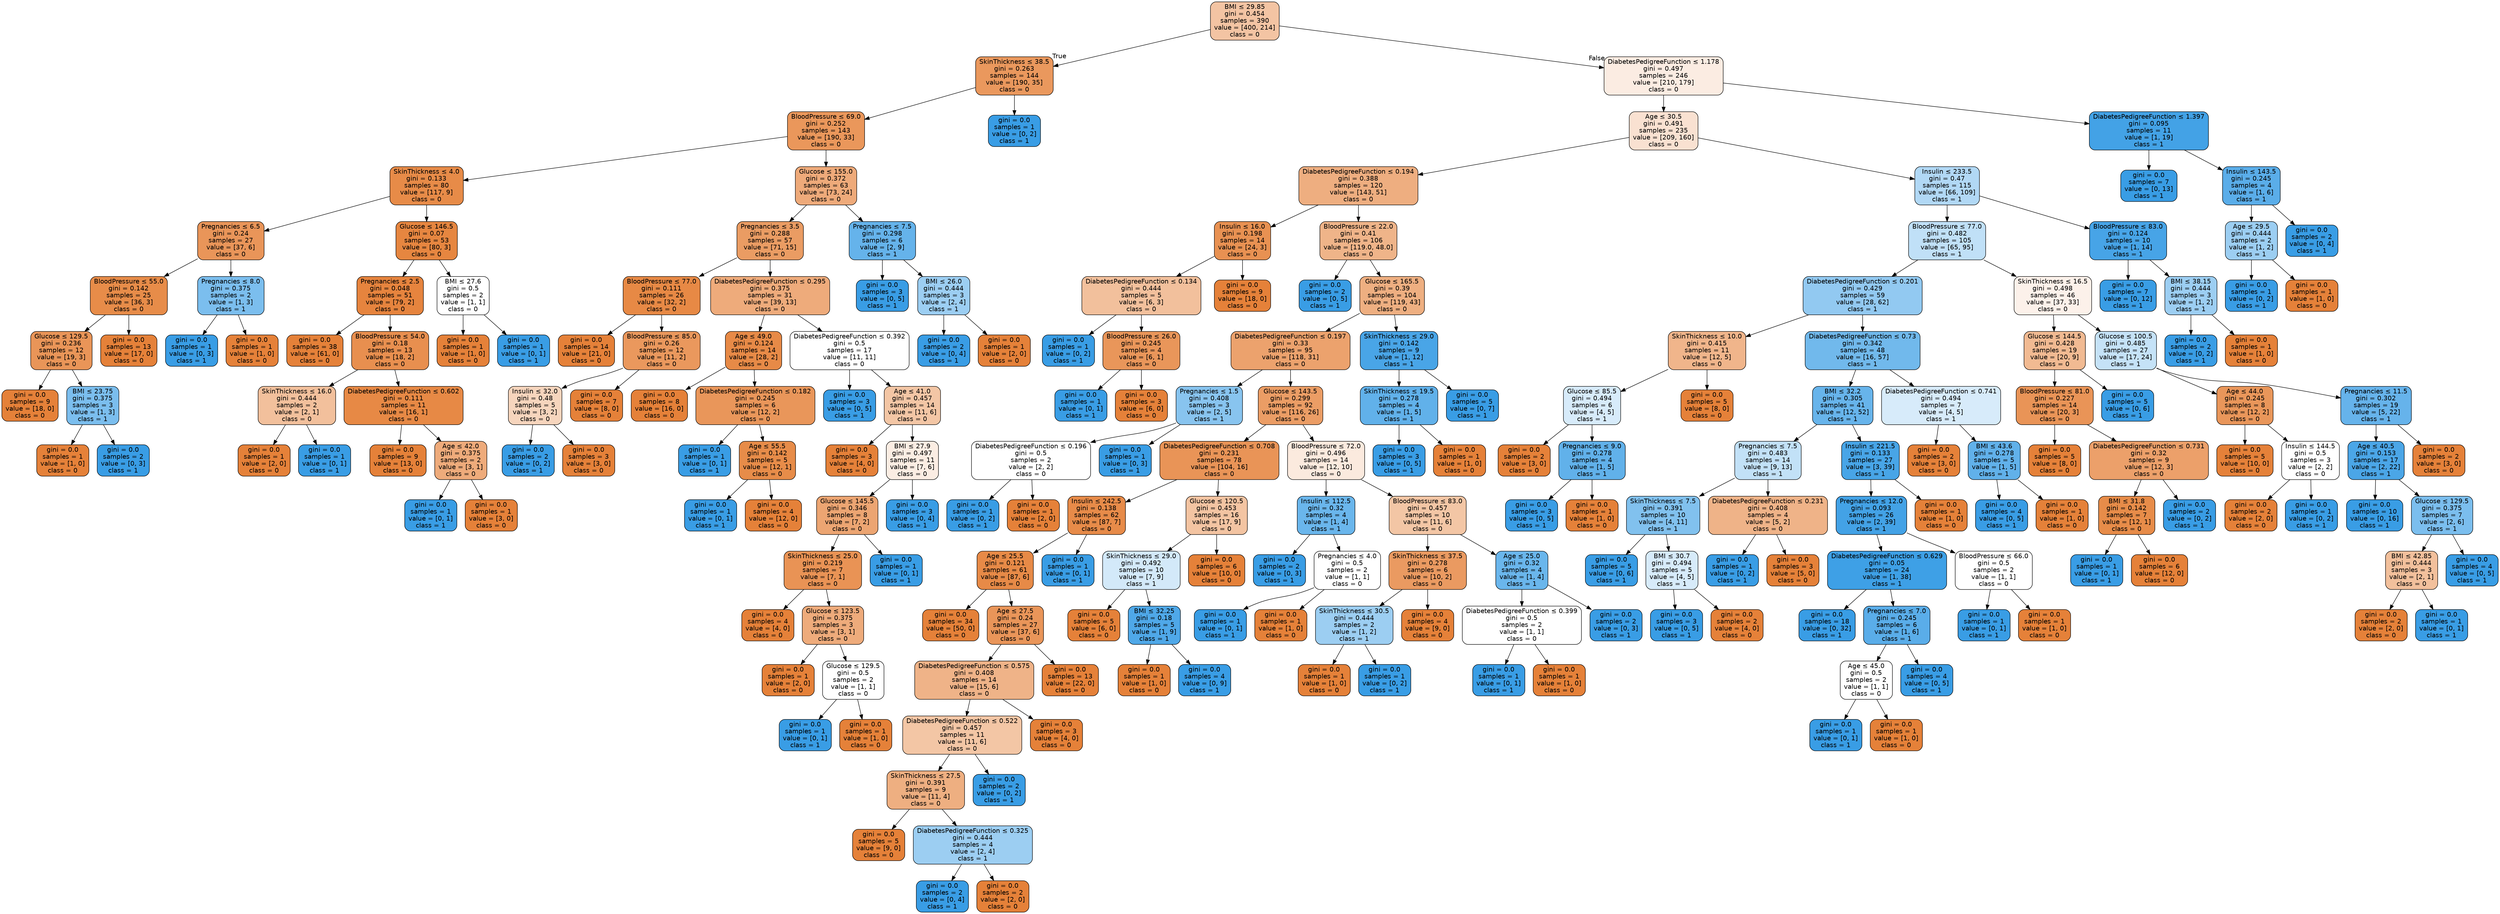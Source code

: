digraph Tree {
node [shape=box, style="filled, rounded", color="black", fontname="helvetica"] ;
edge [fontname="helvetica"] ;
0 [label=<BMI &le; 29.85<br/>gini = 0.454<br/>samples = 390<br/>value = [400, 214]<br/>class = 0>, fillcolor="#f3c4a3"] ;
1 [label=<SkinThickness &le; 38.5<br/>gini = 0.263<br/>samples = 144<br/>value = [190, 35]<br/>class = 0>, fillcolor="#ea985d"] ;
0 -> 1 [labeldistance=2.5, labelangle=45, headlabel="True"] ;
2 [label=<BloodPressure &le; 69.0<br/>gini = 0.252<br/>samples = 143<br/>value = [190, 33]<br/>class = 0>, fillcolor="#ea975b"] ;
1 -> 2 ;
3 [label=<SkinThickness &le; 4.0<br/>gini = 0.133<br/>samples = 80<br/>value = [117, 9]<br/>class = 0>, fillcolor="#e78b48"] ;
2 -> 3 ;
4 [label=<Pregnancies &le; 6.5<br/>gini = 0.24<br/>samples = 27<br/>value = [37, 6]<br/>class = 0>, fillcolor="#e99559"] ;
3 -> 4 ;
5 [label=<BloodPressure &le; 55.0<br/>gini = 0.142<br/>samples = 25<br/>value = [36, 3]<br/>class = 0>, fillcolor="#e78c49"] ;
4 -> 5 ;
6 [label=<Glucose &le; 129.5<br/>gini = 0.236<br/>samples = 12<br/>value = [19, 3]<br/>class = 0>, fillcolor="#e99558"] ;
5 -> 6 ;
7 [label=<gini = 0.0<br/>samples = 9<br/>value = [18, 0]<br/>class = 0>, fillcolor="#e58139"] ;
6 -> 7 ;
8 [label=<BMI &le; 23.75<br/>gini = 0.375<br/>samples = 3<br/>value = [1, 3]<br/>class = 1>, fillcolor="#7bbeee"] ;
6 -> 8 ;
9 [label=<gini = 0.0<br/>samples = 1<br/>value = [1, 0]<br/>class = 0>, fillcolor="#e58139"] ;
8 -> 9 ;
10 [label=<gini = 0.0<br/>samples = 2<br/>value = [0, 3]<br/>class = 1>, fillcolor="#399de5"] ;
8 -> 10 ;
11 [label=<gini = 0.0<br/>samples = 13<br/>value = [17, 0]<br/>class = 0>, fillcolor="#e58139"] ;
5 -> 11 ;
12 [label=<Pregnancies &le; 8.0<br/>gini = 0.375<br/>samples = 2<br/>value = [1, 3]<br/>class = 1>, fillcolor="#7bbeee"] ;
4 -> 12 ;
13 [label=<gini = 0.0<br/>samples = 1<br/>value = [0, 3]<br/>class = 1>, fillcolor="#399de5"] ;
12 -> 13 ;
14 [label=<gini = 0.0<br/>samples = 1<br/>value = [1, 0]<br/>class = 0>, fillcolor="#e58139"] ;
12 -> 14 ;
15 [label=<Glucose &le; 146.5<br/>gini = 0.07<br/>samples = 53<br/>value = [80, 3]<br/>class = 0>, fillcolor="#e68640"] ;
3 -> 15 ;
16 [label=<Pregnancies &le; 2.5<br/>gini = 0.048<br/>samples = 51<br/>value = [79, 2]<br/>class = 0>, fillcolor="#e6843e"] ;
15 -> 16 ;
17 [label=<gini = 0.0<br/>samples = 38<br/>value = [61, 0]<br/>class = 0>, fillcolor="#e58139"] ;
16 -> 17 ;
18 [label=<BloodPressure &le; 54.0<br/>gini = 0.18<br/>samples = 13<br/>value = [18, 2]<br/>class = 0>, fillcolor="#e88f4f"] ;
16 -> 18 ;
19 [label=<SkinThickness &le; 16.0<br/>gini = 0.444<br/>samples = 2<br/>value = [2, 1]<br/>class = 0>, fillcolor="#f2c09c"] ;
18 -> 19 ;
20 [label=<gini = 0.0<br/>samples = 1<br/>value = [2, 0]<br/>class = 0>, fillcolor="#e58139"] ;
19 -> 20 ;
21 [label=<gini = 0.0<br/>samples = 1<br/>value = [0, 1]<br/>class = 1>, fillcolor="#399de5"] ;
19 -> 21 ;
22 [label=<DiabetesPedigreeFunction &le; 0.602<br/>gini = 0.111<br/>samples = 11<br/>value = [16, 1]<br/>class = 0>, fillcolor="#e78945"] ;
18 -> 22 ;
23 [label=<gini = 0.0<br/>samples = 9<br/>value = [13, 0]<br/>class = 0>, fillcolor="#e58139"] ;
22 -> 23 ;
24 [label=<Age &le; 42.0<br/>gini = 0.375<br/>samples = 2<br/>value = [3, 1]<br/>class = 0>, fillcolor="#eeab7b"] ;
22 -> 24 ;
25 [label=<gini = 0.0<br/>samples = 1<br/>value = [0, 1]<br/>class = 1>, fillcolor="#399de5"] ;
24 -> 25 ;
26 [label=<gini = 0.0<br/>samples = 1<br/>value = [3, 0]<br/>class = 0>, fillcolor="#e58139"] ;
24 -> 26 ;
27 [label=<BMI &le; 27.6<br/>gini = 0.5<br/>samples = 2<br/>value = [1, 1]<br/>class = 0>, fillcolor="#ffffff"] ;
15 -> 27 ;
28 [label=<gini = 0.0<br/>samples = 1<br/>value = [1, 0]<br/>class = 0>, fillcolor="#e58139"] ;
27 -> 28 ;
29 [label=<gini = 0.0<br/>samples = 1<br/>value = [0, 1]<br/>class = 1>, fillcolor="#399de5"] ;
27 -> 29 ;
30 [label=<Glucose &le; 155.0<br/>gini = 0.372<br/>samples = 63<br/>value = [73, 24]<br/>class = 0>, fillcolor="#eeaa7a"] ;
2 -> 30 ;
31 [label=<Pregnancies &le; 3.5<br/>gini = 0.288<br/>samples = 57<br/>value = [71, 15]<br/>class = 0>, fillcolor="#ea9c63"] ;
30 -> 31 ;
32 [label=<BloodPressure &le; 77.0<br/>gini = 0.111<br/>samples = 26<br/>value = [32, 2]<br/>class = 0>, fillcolor="#e78945"] ;
31 -> 32 ;
33 [label=<gini = 0.0<br/>samples = 14<br/>value = [21, 0]<br/>class = 0>, fillcolor="#e58139"] ;
32 -> 33 ;
34 [label=<BloodPressure &le; 85.0<br/>gini = 0.26<br/>samples = 12<br/>value = [11, 2]<br/>class = 0>, fillcolor="#ea985d"] ;
32 -> 34 ;
35 [label=<Insulin &le; 32.0<br/>gini = 0.48<br/>samples = 5<br/>value = [3, 2]<br/>class = 0>, fillcolor="#f6d5bd"] ;
34 -> 35 ;
36 [label=<gini = 0.0<br/>samples = 2<br/>value = [0, 2]<br/>class = 1>, fillcolor="#399de5"] ;
35 -> 36 ;
37 [label=<gini = 0.0<br/>samples = 3<br/>value = [3, 0]<br/>class = 0>, fillcolor="#e58139"] ;
35 -> 37 ;
38 [label=<gini = 0.0<br/>samples = 7<br/>value = [8, 0]<br/>class = 0>, fillcolor="#e58139"] ;
34 -> 38 ;
39 [label=<DiabetesPedigreeFunction &le; 0.295<br/>gini = 0.375<br/>samples = 31<br/>value = [39, 13]<br/>class = 0>, fillcolor="#eeab7b"] ;
31 -> 39 ;
40 [label=<Age &le; 49.0<br/>gini = 0.124<br/>samples = 14<br/>value = [28, 2]<br/>class = 0>, fillcolor="#e78a47"] ;
39 -> 40 ;
41 [label=<gini = 0.0<br/>samples = 8<br/>value = [16, 0]<br/>class = 0>, fillcolor="#e58139"] ;
40 -> 41 ;
42 [label=<DiabetesPedigreeFunction &le; 0.182<br/>gini = 0.245<br/>samples = 6<br/>value = [12, 2]<br/>class = 0>, fillcolor="#e9965a"] ;
40 -> 42 ;
43 [label=<gini = 0.0<br/>samples = 1<br/>value = [0, 1]<br/>class = 1>, fillcolor="#399de5"] ;
42 -> 43 ;
44 [label=<Age &le; 55.5<br/>gini = 0.142<br/>samples = 5<br/>value = [12, 1]<br/>class = 0>, fillcolor="#e78c49"] ;
42 -> 44 ;
45 [label=<gini = 0.0<br/>samples = 1<br/>value = [0, 1]<br/>class = 1>, fillcolor="#399de5"] ;
44 -> 45 ;
46 [label=<gini = 0.0<br/>samples = 4<br/>value = [12, 0]<br/>class = 0>, fillcolor="#e58139"] ;
44 -> 46 ;
47 [label=<DiabetesPedigreeFunction &le; 0.392<br/>gini = 0.5<br/>samples = 17<br/>value = [11, 11]<br/>class = 0>, fillcolor="#ffffff"] ;
39 -> 47 ;
48 [label=<gini = 0.0<br/>samples = 3<br/>value = [0, 5]<br/>class = 1>, fillcolor="#399de5"] ;
47 -> 48 ;
49 [label=<Age &le; 41.0<br/>gini = 0.457<br/>samples = 14<br/>value = [11, 6]<br/>class = 0>, fillcolor="#f3c6a5"] ;
47 -> 49 ;
50 [label=<gini = 0.0<br/>samples = 3<br/>value = [4, 0]<br/>class = 0>, fillcolor="#e58139"] ;
49 -> 50 ;
51 [label=<BMI &le; 27.9<br/>gini = 0.497<br/>samples = 11<br/>value = [7, 6]<br/>class = 0>, fillcolor="#fbede3"] ;
49 -> 51 ;
52 [label=<Glucose &le; 145.5<br/>gini = 0.346<br/>samples = 8<br/>value = [7, 2]<br/>class = 0>, fillcolor="#eca572"] ;
51 -> 52 ;
53 [label=<SkinThickness &le; 25.0<br/>gini = 0.219<br/>samples = 7<br/>value = [7, 1]<br/>class = 0>, fillcolor="#e99355"] ;
52 -> 53 ;
54 [label=<gini = 0.0<br/>samples = 4<br/>value = [4, 0]<br/>class = 0>, fillcolor="#e58139"] ;
53 -> 54 ;
55 [label=<Glucose &le; 123.5<br/>gini = 0.375<br/>samples = 3<br/>value = [3, 1]<br/>class = 0>, fillcolor="#eeab7b"] ;
53 -> 55 ;
56 [label=<gini = 0.0<br/>samples = 1<br/>value = [2, 0]<br/>class = 0>, fillcolor="#e58139"] ;
55 -> 56 ;
57 [label=<Glucose &le; 129.5<br/>gini = 0.5<br/>samples = 2<br/>value = [1, 1]<br/>class = 0>, fillcolor="#ffffff"] ;
55 -> 57 ;
58 [label=<gini = 0.0<br/>samples = 1<br/>value = [0, 1]<br/>class = 1>, fillcolor="#399de5"] ;
57 -> 58 ;
59 [label=<gini = 0.0<br/>samples = 1<br/>value = [1, 0]<br/>class = 0>, fillcolor="#e58139"] ;
57 -> 59 ;
60 [label=<gini = 0.0<br/>samples = 1<br/>value = [0, 1]<br/>class = 1>, fillcolor="#399de5"] ;
52 -> 60 ;
61 [label=<gini = 0.0<br/>samples = 3<br/>value = [0, 4]<br/>class = 1>, fillcolor="#399de5"] ;
51 -> 61 ;
62 [label=<Pregnancies &le; 7.5<br/>gini = 0.298<br/>samples = 6<br/>value = [2, 9]<br/>class = 1>, fillcolor="#65b3eb"] ;
30 -> 62 ;
63 [label=<gini = 0.0<br/>samples = 3<br/>value = [0, 5]<br/>class = 1>, fillcolor="#399de5"] ;
62 -> 63 ;
64 [label=<BMI &le; 26.0<br/>gini = 0.444<br/>samples = 3<br/>value = [2, 4]<br/>class = 1>, fillcolor="#9ccef2"] ;
62 -> 64 ;
65 [label=<gini = 0.0<br/>samples = 2<br/>value = [0, 4]<br/>class = 1>, fillcolor="#399de5"] ;
64 -> 65 ;
66 [label=<gini = 0.0<br/>samples = 1<br/>value = [2, 0]<br/>class = 0>, fillcolor="#e58139"] ;
64 -> 66 ;
67 [label=<gini = 0.0<br/>samples = 1<br/>value = [0, 2]<br/>class = 1>, fillcolor="#399de5"] ;
1 -> 67 ;
68 [label=<DiabetesPedigreeFunction &le; 1.178<br/>gini = 0.497<br/>samples = 246<br/>value = [210, 179]<br/>class = 0>, fillcolor="#fbece2"] ;
0 -> 68 [labeldistance=2.5, labelangle=-45, headlabel="False"] ;
69 [label=<Age &le; 30.5<br/>gini = 0.491<br/>samples = 235<br/>value = [209, 160]<br/>class = 0>, fillcolor="#f9e1d1"] ;
68 -> 69 ;
70 [label=<DiabetesPedigreeFunction &le; 0.194<br/>gini = 0.388<br/>samples = 120<br/>value = [143, 51]<br/>class = 0>, fillcolor="#eeae80"] ;
69 -> 70 ;
71 [label=<Insulin &le; 16.0<br/>gini = 0.198<br/>samples = 14<br/>value = [24, 3]<br/>class = 0>, fillcolor="#e89152"] ;
70 -> 71 ;
72 [label=<DiabetesPedigreeFunction &le; 0.134<br/>gini = 0.444<br/>samples = 5<br/>value = [6, 3]<br/>class = 0>, fillcolor="#f2c09c"] ;
71 -> 72 ;
73 [label=<gini = 0.0<br/>samples = 1<br/>value = [0, 2]<br/>class = 1>, fillcolor="#399de5"] ;
72 -> 73 ;
74 [label=<BloodPressure &le; 26.0<br/>gini = 0.245<br/>samples = 4<br/>value = [6, 1]<br/>class = 0>, fillcolor="#e9965a"] ;
72 -> 74 ;
75 [label=<gini = 0.0<br/>samples = 1<br/>value = [0, 1]<br/>class = 1>, fillcolor="#399de5"] ;
74 -> 75 ;
76 [label=<gini = 0.0<br/>samples = 3<br/>value = [6, 0]<br/>class = 0>, fillcolor="#e58139"] ;
74 -> 76 ;
77 [label=<gini = 0.0<br/>samples = 9<br/>value = [18, 0]<br/>class = 0>, fillcolor="#e58139"] ;
71 -> 77 ;
78 [label=<BloodPressure &le; 22.0<br/>gini = 0.41<br/>samples = 106<br/>value = [119.0, 48.0]<br/>class = 0>, fillcolor="#efb489"] ;
70 -> 78 ;
79 [label=<gini = 0.0<br/>samples = 2<br/>value = [0, 5]<br/>class = 1>, fillcolor="#399de5"] ;
78 -> 79 ;
80 [label=<Glucose &le; 165.5<br/>gini = 0.39<br/>samples = 104<br/>value = [119, 43]<br/>class = 0>, fillcolor="#eeaf81"] ;
78 -> 80 ;
81 [label=<DiabetesPedigreeFunction &le; 0.197<br/>gini = 0.33<br/>samples = 95<br/>value = [118, 31]<br/>class = 0>, fillcolor="#eca26d"] ;
80 -> 81 ;
82 [label=<Pregnancies &le; 1.5<br/>gini = 0.408<br/>samples = 3<br/>value = [2, 5]<br/>class = 1>, fillcolor="#88c4ef"] ;
81 -> 82 ;
83 [label=<DiabetesPedigreeFunction &le; 0.196<br/>gini = 0.5<br/>samples = 2<br/>value = [2, 2]<br/>class = 0>, fillcolor="#ffffff"] ;
82 -> 83 ;
84 [label=<gini = 0.0<br/>samples = 1<br/>value = [0, 2]<br/>class = 1>, fillcolor="#399de5"] ;
83 -> 84 ;
85 [label=<gini = 0.0<br/>samples = 1<br/>value = [2, 0]<br/>class = 0>, fillcolor="#e58139"] ;
83 -> 85 ;
86 [label=<gini = 0.0<br/>samples = 1<br/>value = [0, 3]<br/>class = 1>, fillcolor="#399de5"] ;
82 -> 86 ;
87 [label=<Glucose &le; 143.5<br/>gini = 0.299<br/>samples = 92<br/>value = [116, 26]<br/>class = 0>, fillcolor="#eb9d65"] ;
81 -> 87 ;
88 [label=<DiabetesPedigreeFunction &le; 0.708<br/>gini = 0.231<br/>samples = 78<br/>value = [104, 16]<br/>class = 0>, fillcolor="#e99457"] ;
87 -> 88 ;
89 [label=<Insulin &le; 242.5<br/>gini = 0.138<br/>samples = 62<br/>value = [87, 7]<br/>class = 0>, fillcolor="#e78b49"] ;
88 -> 89 ;
90 [label=<Age &le; 25.5<br/>gini = 0.121<br/>samples = 61<br/>value = [87, 6]<br/>class = 0>, fillcolor="#e78a47"] ;
89 -> 90 ;
91 [label=<gini = 0.0<br/>samples = 34<br/>value = [50, 0]<br/>class = 0>, fillcolor="#e58139"] ;
90 -> 91 ;
92 [label=<Age &le; 27.5<br/>gini = 0.24<br/>samples = 27<br/>value = [37, 6]<br/>class = 0>, fillcolor="#e99559"] ;
90 -> 92 ;
93 [label=<DiabetesPedigreeFunction &le; 0.575<br/>gini = 0.408<br/>samples = 14<br/>value = [15, 6]<br/>class = 0>, fillcolor="#efb388"] ;
92 -> 93 ;
94 [label=<DiabetesPedigreeFunction &le; 0.522<br/>gini = 0.457<br/>samples = 11<br/>value = [11, 6]<br/>class = 0>, fillcolor="#f3c6a5"] ;
93 -> 94 ;
95 [label=<SkinThickness &le; 27.5<br/>gini = 0.391<br/>samples = 9<br/>value = [11, 4]<br/>class = 0>, fillcolor="#eeaf81"] ;
94 -> 95 ;
96 [label=<gini = 0.0<br/>samples = 5<br/>value = [9, 0]<br/>class = 0>, fillcolor="#e58139"] ;
95 -> 96 ;
97 [label=<DiabetesPedigreeFunction &le; 0.325<br/>gini = 0.444<br/>samples = 4<br/>value = [2, 4]<br/>class = 1>, fillcolor="#9ccef2"] ;
95 -> 97 ;
98 [label=<gini = 0.0<br/>samples = 2<br/>value = [0, 4]<br/>class = 1>, fillcolor="#399de5"] ;
97 -> 98 ;
99 [label=<gini = 0.0<br/>samples = 2<br/>value = [2, 0]<br/>class = 0>, fillcolor="#e58139"] ;
97 -> 99 ;
100 [label=<gini = 0.0<br/>samples = 2<br/>value = [0, 2]<br/>class = 1>, fillcolor="#399de5"] ;
94 -> 100 ;
101 [label=<gini = 0.0<br/>samples = 3<br/>value = [4, 0]<br/>class = 0>, fillcolor="#e58139"] ;
93 -> 101 ;
102 [label=<gini = 0.0<br/>samples = 13<br/>value = [22, 0]<br/>class = 0>, fillcolor="#e58139"] ;
92 -> 102 ;
103 [label=<gini = 0.0<br/>samples = 1<br/>value = [0, 1]<br/>class = 1>, fillcolor="#399de5"] ;
89 -> 103 ;
104 [label=<Glucose &le; 120.5<br/>gini = 0.453<br/>samples = 16<br/>value = [17, 9]<br/>class = 0>, fillcolor="#f3c4a2"] ;
88 -> 104 ;
105 [label=<SkinThickness &le; 29.0<br/>gini = 0.492<br/>samples = 10<br/>value = [7, 9]<br/>class = 1>, fillcolor="#d3e9f9"] ;
104 -> 105 ;
106 [label=<gini = 0.0<br/>samples = 5<br/>value = [6, 0]<br/>class = 0>, fillcolor="#e58139"] ;
105 -> 106 ;
107 [label=<BMI &le; 32.25<br/>gini = 0.18<br/>samples = 5<br/>value = [1, 9]<br/>class = 1>, fillcolor="#4fa8e8"] ;
105 -> 107 ;
108 [label=<gini = 0.0<br/>samples = 1<br/>value = [1, 0]<br/>class = 0>, fillcolor="#e58139"] ;
107 -> 108 ;
109 [label=<gini = 0.0<br/>samples = 4<br/>value = [0, 9]<br/>class = 1>, fillcolor="#399de5"] ;
107 -> 109 ;
110 [label=<gini = 0.0<br/>samples = 6<br/>value = [10, 0]<br/>class = 0>, fillcolor="#e58139"] ;
104 -> 110 ;
111 [label=<BloodPressure &le; 72.0<br/>gini = 0.496<br/>samples = 14<br/>value = [12, 10]<br/>class = 0>, fillcolor="#fbeade"] ;
87 -> 111 ;
112 [label=<Insulin &le; 112.5<br/>gini = 0.32<br/>samples = 4<br/>value = [1, 4]<br/>class = 1>, fillcolor="#6ab6ec"] ;
111 -> 112 ;
113 [label=<gini = 0.0<br/>samples = 2<br/>value = [0, 3]<br/>class = 1>, fillcolor="#399de5"] ;
112 -> 113 ;
114 [label=<Pregnancies &le; 4.0<br/>gini = 0.5<br/>samples = 2<br/>value = [1, 1]<br/>class = 0>, fillcolor="#ffffff"] ;
112 -> 114 ;
115 [label=<gini = 0.0<br/>samples = 1<br/>value = [0, 1]<br/>class = 1>, fillcolor="#399de5"] ;
114 -> 115 ;
116 [label=<gini = 0.0<br/>samples = 1<br/>value = [1, 0]<br/>class = 0>, fillcolor="#e58139"] ;
114 -> 116 ;
117 [label=<BloodPressure &le; 83.0<br/>gini = 0.457<br/>samples = 10<br/>value = [11, 6]<br/>class = 0>, fillcolor="#f3c6a5"] ;
111 -> 117 ;
118 [label=<SkinThickness &le; 37.5<br/>gini = 0.278<br/>samples = 6<br/>value = [10, 2]<br/>class = 0>, fillcolor="#ea9a61"] ;
117 -> 118 ;
119 [label=<SkinThickness &le; 30.5<br/>gini = 0.444<br/>samples = 2<br/>value = [1, 2]<br/>class = 1>, fillcolor="#9ccef2"] ;
118 -> 119 ;
120 [label=<gini = 0.0<br/>samples = 1<br/>value = [1, 0]<br/>class = 0>, fillcolor="#e58139"] ;
119 -> 120 ;
121 [label=<gini = 0.0<br/>samples = 1<br/>value = [0, 2]<br/>class = 1>, fillcolor="#399de5"] ;
119 -> 121 ;
122 [label=<gini = 0.0<br/>samples = 4<br/>value = [9, 0]<br/>class = 0>, fillcolor="#e58139"] ;
118 -> 122 ;
123 [label=<Age &le; 25.0<br/>gini = 0.32<br/>samples = 4<br/>value = [1, 4]<br/>class = 1>, fillcolor="#6ab6ec"] ;
117 -> 123 ;
124 [label=<DiabetesPedigreeFunction &le; 0.399<br/>gini = 0.5<br/>samples = 2<br/>value = [1, 1]<br/>class = 0>, fillcolor="#ffffff"] ;
123 -> 124 ;
125 [label=<gini = 0.0<br/>samples = 1<br/>value = [0, 1]<br/>class = 1>, fillcolor="#399de5"] ;
124 -> 125 ;
126 [label=<gini = 0.0<br/>samples = 1<br/>value = [1, 0]<br/>class = 0>, fillcolor="#e58139"] ;
124 -> 126 ;
127 [label=<gini = 0.0<br/>samples = 2<br/>value = [0, 3]<br/>class = 1>, fillcolor="#399de5"] ;
123 -> 127 ;
128 [label=<SkinThickness &le; 29.0<br/>gini = 0.142<br/>samples = 9<br/>value = [1, 12]<br/>class = 1>, fillcolor="#49a5e7"] ;
80 -> 128 ;
129 [label=<SkinThickness &le; 19.5<br/>gini = 0.278<br/>samples = 4<br/>value = [1, 5]<br/>class = 1>, fillcolor="#61b1ea"] ;
128 -> 129 ;
130 [label=<gini = 0.0<br/>samples = 3<br/>value = [0, 5]<br/>class = 1>, fillcolor="#399de5"] ;
129 -> 130 ;
131 [label=<gini = 0.0<br/>samples = 1<br/>value = [1, 0]<br/>class = 0>, fillcolor="#e58139"] ;
129 -> 131 ;
132 [label=<gini = 0.0<br/>samples = 5<br/>value = [0, 7]<br/>class = 1>, fillcolor="#399de5"] ;
128 -> 132 ;
133 [label=<Insulin &le; 233.5<br/>gini = 0.47<br/>samples = 115<br/>value = [66, 109]<br/>class = 1>, fillcolor="#b1d8f5"] ;
69 -> 133 ;
134 [label=<BloodPressure &le; 77.0<br/>gini = 0.482<br/>samples = 105<br/>value = [65, 95]<br/>class = 1>, fillcolor="#c0e0f7"] ;
133 -> 134 ;
135 [label=<DiabetesPedigreeFunction &le; 0.201<br/>gini = 0.429<br/>samples = 59<br/>value = [28, 62]<br/>class = 1>, fillcolor="#92c9f1"] ;
134 -> 135 ;
136 [label=<SkinThickness &le; 10.0<br/>gini = 0.415<br/>samples = 11<br/>value = [12, 5]<br/>class = 0>, fillcolor="#f0b58b"] ;
135 -> 136 ;
137 [label=<Glucose &le; 85.5<br/>gini = 0.494<br/>samples = 6<br/>value = [4, 5]<br/>class = 1>, fillcolor="#d7ebfa"] ;
136 -> 137 ;
138 [label=<gini = 0.0<br/>samples = 2<br/>value = [3, 0]<br/>class = 0>, fillcolor="#e58139"] ;
137 -> 138 ;
139 [label=<Pregnancies &le; 9.0<br/>gini = 0.278<br/>samples = 4<br/>value = [1, 5]<br/>class = 1>, fillcolor="#61b1ea"] ;
137 -> 139 ;
140 [label=<gini = 0.0<br/>samples = 3<br/>value = [0, 5]<br/>class = 1>, fillcolor="#399de5"] ;
139 -> 140 ;
141 [label=<gini = 0.0<br/>samples = 1<br/>value = [1, 0]<br/>class = 0>, fillcolor="#e58139"] ;
139 -> 141 ;
142 [label=<gini = 0.0<br/>samples = 5<br/>value = [8, 0]<br/>class = 0>, fillcolor="#e58139"] ;
136 -> 142 ;
143 [label=<DiabetesPedigreeFunction &le; 0.73<br/>gini = 0.342<br/>samples = 48<br/>value = [16, 57]<br/>class = 1>, fillcolor="#71b9ec"] ;
135 -> 143 ;
144 [label=<BMI &le; 32.2<br/>gini = 0.305<br/>samples = 41<br/>value = [12, 52]<br/>class = 1>, fillcolor="#67b4eb"] ;
143 -> 144 ;
145 [label=<Pregnancies &le; 7.5<br/>gini = 0.483<br/>samples = 14<br/>value = [9, 13]<br/>class = 1>, fillcolor="#c2e1f7"] ;
144 -> 145 ;
146 [label=<SkinThickness &le; 7.5<br/>gini = 0.391<br/>samples = 10<br/>value = [4, 11]<br/>class = 1>, fillcolor="#81c1ee"] ;
145 -> 146 ;
147 [label=<gini = 0.0<br/>samples = 5<br/>value = [0, 6]<br/>class = 1>, fillcolor="#399de5"] ;
146 -> 147 ;
148 [label=<BMI &le; 30.7<br/>gini = 0.494<br/>samples = 5<br/>value = [4, 5]<br/>class = 1>, fillcolor="#d7ebfa"] ;
146 -> 148 ;
149 [label=<gini = 0.0<br/>samples = 3<br/>value = [0, 5]<br/>class = 1>, fillcolor="#399de5"] ;
148 -> 149 ;
150 [label=<gini = 0.0<br/>samples = 2<br/>value = [4, 0]<br/>class = 0>, fillcolor="#e58139"] ;
148 -> 150 ;
151 [label=<DiabetesPedigreeFunction &le; 0.231<br/>gini = 0.408<br/>samples = 4<br/>value = [5, 2]<br/>class = 0>, fillcolor="#efb388"] ;
145 -> 151 ;
152 [label=<gini = 0.0<br/>samples = 1<br/>value = [0, 2]<br/>class = 1>, fillcolor="#399de5"] ;
151 -> 152 ;
153 [label=<gini = 0.0<br/>samples = 3<br/>value = [5, 0]<br/>class = 0>, fillcolor="#e58139"] ;
151 -> 153 ;
154 [label=<Insulin &le; 221.5<br/>gini = 0.133<br/>samples = 27<br/>value = [3, 39]<br/>class = 1>, fillcolor="#48a5e7"] ;
144 -> 154 ;
155 [label=<Pregnancies &le; 12.0<br/>gini = 0.093<br/>samples = 26<br/>value = [2, 39]<br/>class = 1>, fillcolor="#43a2e6"] ;
154 -> 155 ;
156 [label=<DiabetesPedigreeFunction &le; 0.629<br/>gini = 0.05<br/>samples = 24<br/>value = [1, 38]<br/>class = 1>, fillcolor="#3ea0e6"] ;
155 -> 156 ;
157 [label=<gini = 0.0<br/>samples = 18<br/>value = [0, 32]<br/>class = 1>, fillcolor="#399de5"] ;
156 -> 157 ;
158 [label=<Pregnancies &le; 7.0<br/>gini = 0.245<br/>samples = 6<br/>value = [1, 6]<br/>class = 1>, fillcolor="#5aade9"] ;
156 -> 158 ;
159 [label=<Age &le; 45.0<br/>gini = 0.5<br/>samples = 2<br/>value = [1, 1]<br/>class = 0>, fillcolor="#ffffff"] ;
158 -> 159 ;
160 [label=<gini = 0.0<br/>samples = 1<br/>value = [0, 1]<br/>class = 1>, fillcolor="#399de5"] ;
159 -> 160 ;
161 [label=<gini = 0.0<br/>samples = 1<br/>value = [1, 0]<br/>class = 0>, fillcolor="#e58139"] ;
159 -> 161 ;
162 [label=<gini = 0.0<br/>samples = 4<br/>value = [0, 5]<br/>class = 1>, fillcolor="#399de5"] ;
158 -> 162 ;
163 [label=<BloodPressure &le; 66.0<br/>gini = 0.5<br/>samples = 2<br/>value = [1, 1]<br/>class = 0>, fillcolor="#ffffff"] ;
155 -> 163 ;
164 [label=<gini = 0.0<br/>samples = 1<br/>value = [0, 1]<br/>class = 1>, fillcolor="#399de5"] ;
163 -> 164 ;
165 [label=<gini = 0.0<br/>samples = 1<br/>value = [1, 0]<br/>class = 0>, fillcolor="#e58139"] ;
163 -> 165 ;
166 [label=<gini = 0.0<br/>samples = 1<br/>value = [1, 0]<br/>class = 0>, fillcolor="#e58139"] ;
154 -> 166 ;
167 [label=<DiabetesPedigreeFunction &le; 0.741<br/>gini = 0.494<br/>samples = 7<br/>value = [4, 5]<br/>class = 1>, fillcolor="#d7ebfa"] ;
143 -> 167 ;
168 [label=<gini = 0.0<br/>samples = 2<br/>value = [3, 0]<br/>class = 0>, fillcolor="#e58139"] ;
167 -> 168 ;
169 [label=<BMI &le; 43.6<br/>gini = 0.278<br/>samples = 5<br/>value = [1, 5]<br/>class = 1>, fillcolor="#61b1ea"] ;
167 -> 169 ;
170 [label=<gini = 0.0<br/>samples = 4<br/>value = [0, 5]<br/>class = 1>, fillcolor="#399de5"] ;
169 -> 170 ;
171 [label=<gini = 0.0<br/>samples = 1<br/>value = [1, 0]<br/>class = 0>, fillcolor="#e58139"] ;
169 -> 171 ;
172 [label=<SkinThickness &le; 16.5<br/>gini = 0.498<br/>samples = 46<br/>value = [37, 33]<br/>class = 0>, fillcolor="#fcf1ea"] ;
134 -> 172 ;
173 [label=<Glucose &le; 144.5<br/>gini = 0.428<br/>samples = 19<br/>value = [20, 9]<br/>class = 0>, fillcolor="#f1ba92"] ;
172 -> 173 ;
174 [label=<BloodPressure &le; 81.0<br/>gini = 0.227<br/>samples = 14<br/>value = [20, 3]<br/>class = 0>, fillcolor="#e99457"] ;
173 -> 174 ;
175 [label=<gini = 0.0<br/>samples = 5<br/>value = [8, 0]<br/>class = 0>, fillcolor="#e58139"] ;
174 -> 175 ;
176 [label=<DiabetesPedigreeFunction &le; 0.731<br/>gini = 0.32<br/>samples = 9<br/>value = [12, 3]<br/>class = 0>, fillcolor="#eca06a"] ;
174 -> 176 ;
177 [label=<BMI &le; 31.8<br/>gini = 0.142<br/>samples = 7<br/>value = [12, 1]<br/>class = 0>, fillcolor="#e78c49"] ;
176 -> 177 ;
178 [label=<gini = 0.0<br/>samples = 1<br/>value = [0, 1]<br/>class = 1>, fillcolor="#399de5"] ;
177 -> 178 ;
179 [label=<gini = 0.0<br/>samples = 6<br/>value = [12, 0]<br/>class = 0>, fillcolor="#e58139"] ;
177 -> 179 ;
180 [label=<gini = 0.0<br/>samples = 2<br/>value = [0, 2]<br/>class = 1>, fillcolor="#399de5"] ;
176 -> 180 ;
181 [label=<gini = 0.0<br/>samples = 5<br/>value = [0, 6]<br/>class = 1>, fillcolor="#399de5"] ;
173 -> 181 ;
182 [label=<Glucose &le; 100.5<br/>gini = 0.485<br/>samples = 27<br/>value = [17, 24]<br/>class = 1>, fillcolor="#c5e2f7"] ;
172 -> 182 ;
183 [label=<Age &le; 44.0<br/>gini = 0.245<br/>samples = 8<br/>value = [12, 2]<br/>class = 0>, fillcolor="#e9965a"] ;
182 -> 183 ;
184 [label=<gini = 0.0<br/>samples = 5<br/>value = [10, 0]<br/>class = 0>, fillcolor="#e58139"] ;
183 -> 184 ;
185 [label=<Insulin &le; 144.5<br/>gini = 0.5<br/>samples = 3<br/>value = [2, 2]<br/>class = 0>, fillcolor="#ffffff"] ;
183 -> 185 ;
186 [label=<gini = 0.0<br/>samples = 2<br/>value = [2, 0]<br/>class = 0>, fillcolor="#e58139"] ;
185 -> 186 ;
187 [label=<gini = 0.0<br/>samples = 1<br/>value = [0, 2]<br/>class = 1>, fillcolor="#399de5"] ;
185 -> 187 ;
188 [label=<Pregnancies &le; 11.5<br/>gini = 0.302<br/>samples = 19<br/>value = [5, 22]<br/>class = 1>, fillcolor="#66b3eb"] ;
182 -> 188 ;
189 [label=<Age &le; 40.5<br/>gini = 0.153<br/>samples = 17<br/>value = [2, 22]<br/>class = 1>, fillcolor="#4ba6e7"] ;
188 -> 189 ;
190 [label=<gini = 0.0<br/>samples = 10<br/>value = [0, 16]<br/>class = 1>, fillcolor="#399de5"] ;
189 -> 190 ;
191 [label=<Glucose &le; 129.5<br/>gini = 0.375<br/>samples = 7<br/>value = [2, 6]<br/>class = 1>, fillcolor="#7bbeee"] ;
189 -> 191 ;
192 [label=<BMI &le; 42.85<br/>gini = 0.444<br/>samples = 3<br/>value = [2, 1]<br/>class = 0>, fillcolor="#f2c09c"] ;
191 -> 192 ;
193 [label=<gini = 0.0<br/>samples = 2<br/>value = [2, 0]<br/>class = 0>, fillcolor="#e58139"] ;
192 -> 193 ;
194 [label=<gini = 0.0<br/>samples = 1<br/>value = [0, 1]<br/>class = 1>, fillcolor="#399de5"] ;
192 -> 194 ;
195 [label=<gini = 0.0<br/>samples = 4<br/>value = [0, 5]<br/>class = 1>, fillcolor="#399de5"] ;
191 -> 195 ;
196 [label=<gini = 0.0<br/>samples = 2<br/>value = [3, 0]<br/>class = 0>, fillcolor="#e58139"] ;
188 -> 196 ;
197 [label=<BloodPressure &le; 83.0<br/>gini = 0.124<br/>samples = 10<br/>value = [1, 14]<br/>class = 1>, fillcolor="#47a4e7"] ;
133 -> 197 ;
198 [label=<gini = 0.0<br/>samples = 7<br/>value = [0, 12]<br/>class = 1>, fillcolor="#399de5"] ;
197 -> 198 ;
199 [label=<BMI &le; 38.15<br/>gini = 0.444<br/>samples = 3<br/>value = [1, 2]<br/>class = 1>, fillcolor="#9ccef2"] ;
197 -> 199 ;
200 [label=<gini = 0.0<br/>samples = 2<br/>value = [0, 2]<br/>class = 1>, fillcolor="#399de5"] ;
199 -> 200 ;
201 [label=<gini = 0.0<br/>samples = 1<br/>value = [1, 0]<br/>class = 0>, fillcolor="#e58139"] ;
199 -> 201 ;
202 [label=<DiabetesPedigreeFunction &le; 1.397<br/>gini = 0.095<br/>samples = 11<br/>value = [1, 19]<br/>class = 1>, fillcolor="#43a2e6"] ;
68 -> 202 ;
203 [label=<gini = 0.0<br/>samples = 7<br/>value = [0, 13]<br/>class = 1>, fillcolor="#399de5"] ;
202 -> 203 ;
204 [label=<Insulin &le; 143.5<br/>gini = 0.245<br/>samples = 4<br/>value = [1, 6]<br/>class = 1>, fillcolor="#5aade9"] ;
202 -> 204 ;
205 [label=<Age &le; 29.5<br/>gini = 0.444<br/>samples = 2<br/>value = [1, 2]<br/>class = 1>, fillcolor="#9ccef2"] ;
204 -> 205 ;
206 [label=<gini = 0.0<br/>samples = 1<br/>value = [0, 2]<br/>class = 1>, fillcolor="#399de5"] ;
205 -> 206 ;
207 [label=<gini = 0.0<br/>samples = 1<br/>value = [1, 0]<br/>class = 0>, fillcolor="#e58139"] ;
205 -> 207 ;
208 [label=<gini = 0.0<br/>samples = 2<br/>value = [0, 4]<br/>class = 1>, fillcolor="#399de5"] ;
204 -> 208 ;
}